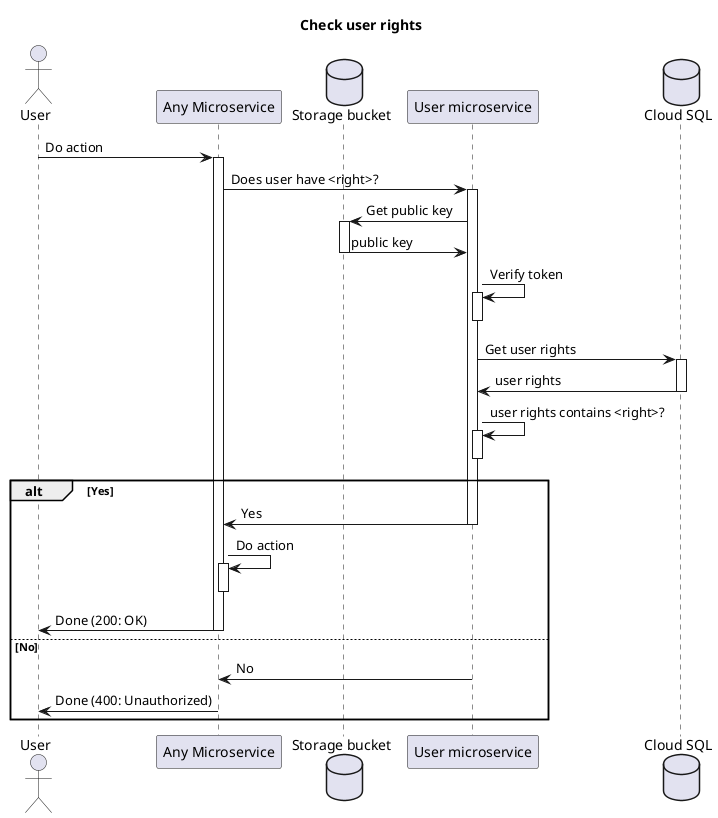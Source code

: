 @startuml Check user rights
title Check user rights

actor User as user
participant "Any Microservice" as ms
database "Storage bucket" as bucket
participant "User microservice" as user_ms
database "Cloud SQL" as sql

user -> ms ++ : Do action
ms -> user_ms ++ : Does user have <right>?
user_ms -> bucket ++ : Get public key
bucket -> user_ms -- : public key
user_ms -> user_ms ++ : Verify token
deactivate user_ms
user_ms -> sql ++ : Get user rights
sql -> user_ms -- : user rights
user_ms -> user_ms ++ : user rights contains <right>?
deactivate user_ms
alt Yes
    user_ms -> ms -- : Yes
    ms -> ms ++ : Do action
    deactivate ms
    ms -> user -- : Done (200: OK)
else No
    user_ms -> ms -- : No
    ms -> user -- : Done (400: Unauthorized)
end

@enduml